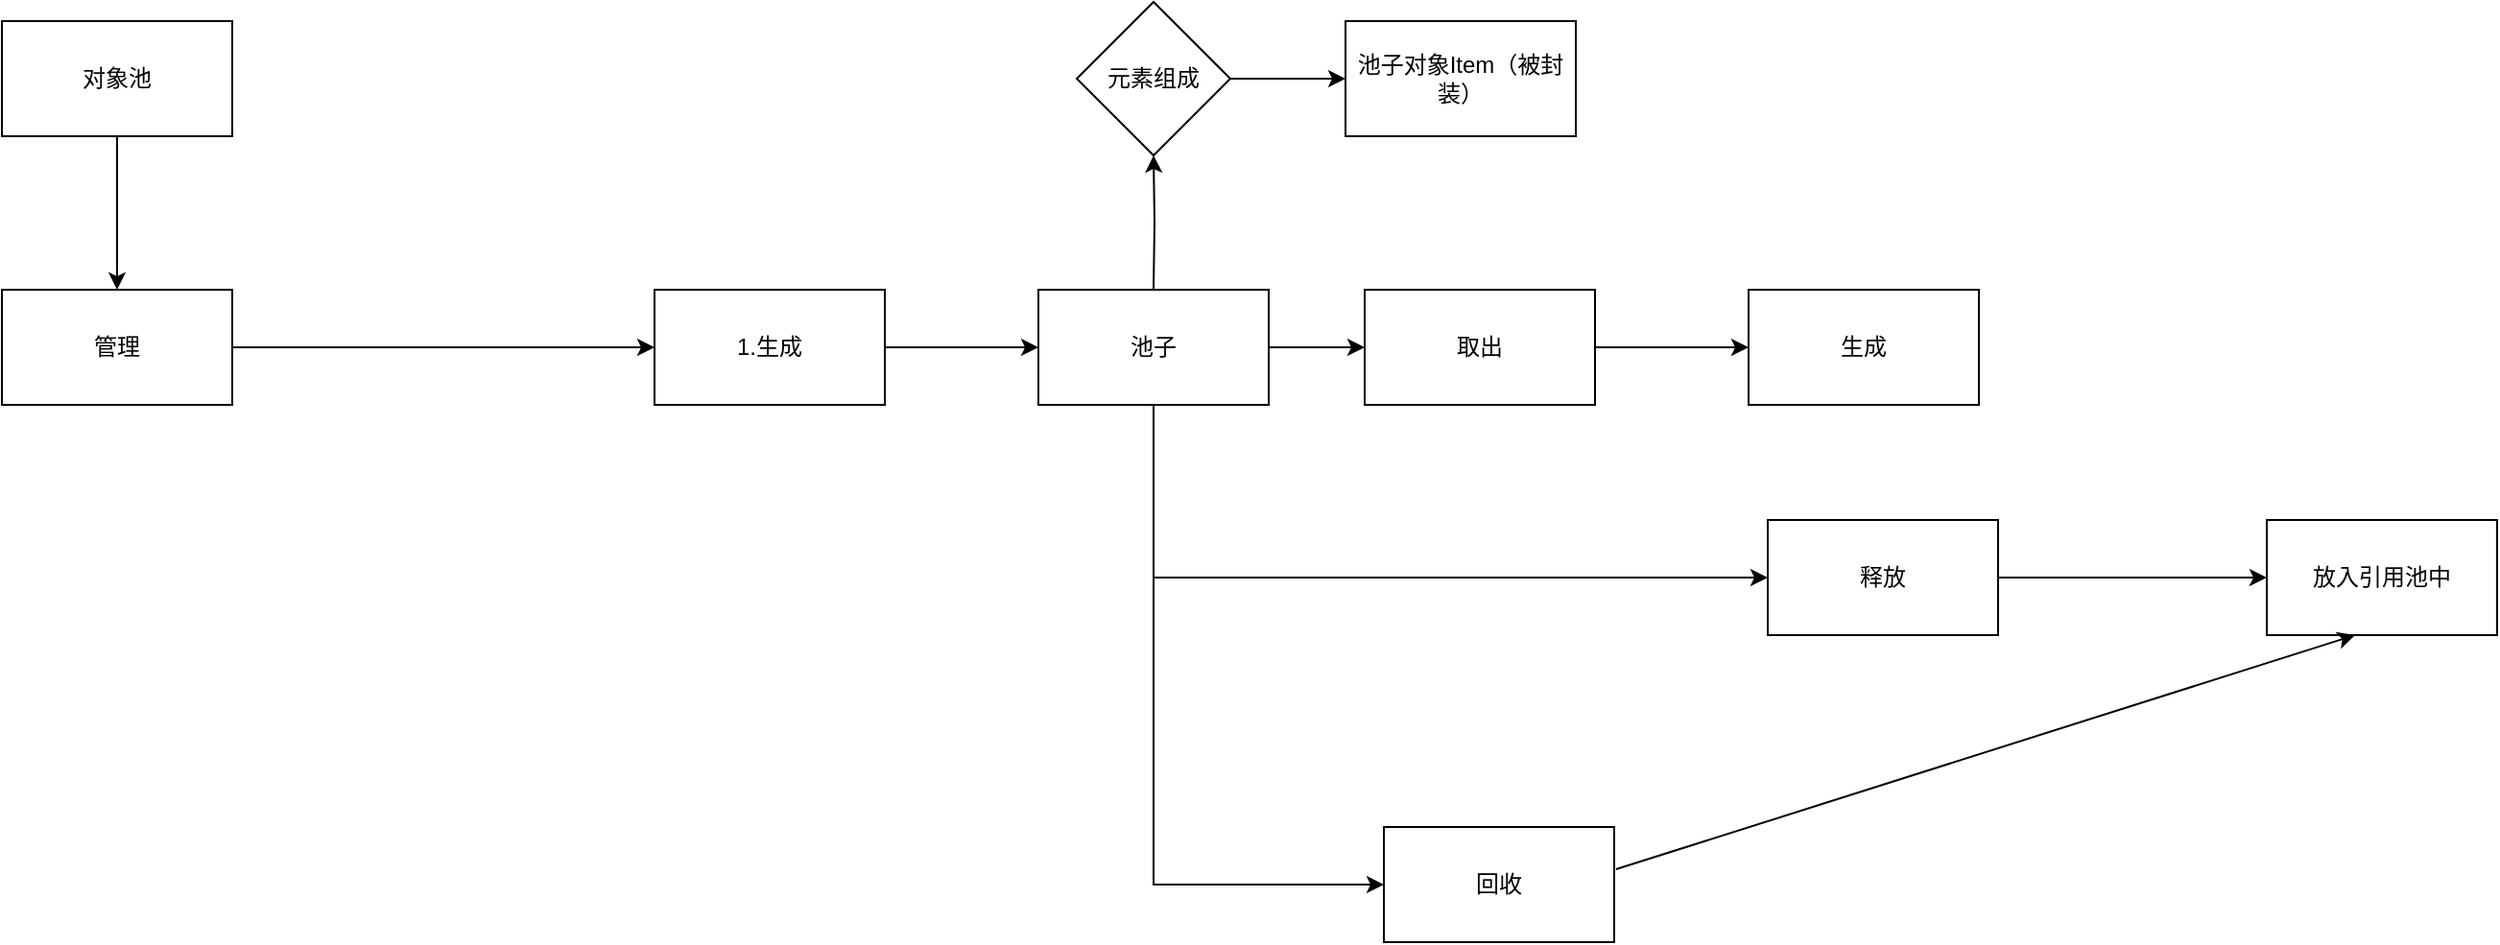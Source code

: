 <mxfile version="19.0.3" type="github">
  <diagram id="ZGKUrq4hD0NuAZbzeU3i" name="Page-1">
    <mxGraphModel dx="1422" dy="794" grid="1" gridSize="10" guides="1" tooltips="1" connect="1" arrows="1" fold="1" page="1" pageScale="1" pageWidth="827" pageHeight="1169" math="0" shadow="0">
      <root>
        <mxCell id="0" />
        <mxCell id="1" parent="0" />
        <mxCell id="8ifyzaVZ6uN9mZMzue3X-3" value="" style="edgeStyle=orthogonalEdgeStyle;rounded=0;orthogonalLoop=1;jettySize=auto;html=1;" edge="1" parent="1" source="8ifyzaVZ6uN9mZMzue3X-1" target="8ifyzaVZ6uN9mZMzue3X-2">
          <mxGeometry relative="1" as="geometry" />
        </mxCell>
        <mxCell id="8ifyzaVZ6uN9mZMzue3X-1" value="对象池" style="rounded=0;whiteSpace=wrap;html=1;" vertex="1" parent="1">
          <mxGeometry x="290" y="200" width="120" height="60" as="geometry" />
        </mxCell>
        <mxCell id="8ifyzaVZ6uN9mZMzue3X-5" value="" style="edgeStyle=orthogonalEdgeStyle;rounded=0;orthogonalLoop=1;jettySize=auto;html=1;" edge="1" parent="1" source="8ifyzaVZ6uN9mZMzue3X-2" target="8ifyzaVZ6uN9mZMzue3X-4">
          <mxGeometry relative="1" as="geometry" />
        </mxCell>
        <mxCell id="8ifyzaVZ6uN9mZMzue3X-2" value="管理" style="rounded=0;whiteSpace=wrap;html=1;" vertex="1" parent="1">
          <mxGeometry x="290" y="340" width="120" height="60" as="geometry" />
        </mxCell>
        <mxCell id="8ifyzaVZ6uN9mZMzue3X-27" value="" style="group" vertex="1" connectable="0" parent="1">
          <mxGeometry x="630" y="190" width="960" height="490" as="geometry" />
        </mxCell>
        <mxCell id="8ifyzaVZ6uN9mZMzue3X-7" value="" style="edgeStyle=orthogonalEdgeStyle;rounded=0;orthogonalLoop=1;jettySize=auto;html=1;" edge="1" parent="8ifyzaVZ6uN9mZMzue3X-27" target="8ifyzaVZ6uN9mZMzue3X-6">
          <mxGeometry relative="1" as="geometry">
            <mxPoint x="260" y="220" as="sourcePoint" />
            <Array as="points">
              <mxPoint x="260" y="460" />
            </Array>
          </mxGeometry>
        </mxCell>
        <mxCell id="8ifyzaVZ6uN9mZMzue3X-24" value="" style="edgeStyle=orthogonalEdgeStyle;rounded=0;orthogonalLoop=1;jettySize=auto;html=1;" edge="1" parent="8ifyzaVZ6uN9mZMzue3X-27" target="8ifyzaVZ6uN9mZMzue3X-23">
          <mxGeometry relative="1" as="geometry">
            <mxPoint x="260" y="150" as="sourcePoint" />
          </mxGeometry>
        </mxCell>
        <mxCell id="8ifyzaVZ6uN9mZMzue3X-4" value="1.生成" style="whiteSpace=wrap;html=1;rounded=0;" vertex="1" parent="8ifyzaVZ6uN9mZMzue3X-27">
          <mxGeometry y="150" width="120" height="60" as="geometry" />
        </mxCell>
        <mxCell id="8ifyzaVZ6uN9mZMzue3X-6" value="回收" style="whiteSpace=wrap;html=1;rounded=0;" vertex="1" parent="8ifyzaVZ6uN9mZMzue3X-27">
          <mxGeometry x="380" y="430" width="120" height="60" as="geometry" />
        </mxCell>
        <mxCell id="8ifyzaVZ6uN9mZMzue3X-8" value="释放" style="whiteSpace=wrap;html=1;rounded=0;" vertex="1" parent="8ifyzaVZ6uN9mZMzue3X-27">
          <mxGeometry x="580" y="270" width="120" height="60" as="geometry" />
        </mxCell>
        <mxCell id="8ifyzaVZ6uN9mZMzue3X-10" value="放入引用池中" style="whiteSpace=wrap;html=1;rounded=0;" vertex="1" parent="8ifyzaVZ6uN9mZMzue3X-27">
          <mxGeometry x="840" y="270" width="120" height="60" as="geometry" />
        </mxCell>
        <mxCell id="8ifyzaVZ6uN9mZMzue3X-11" value="" style="edgeStyle=orthogonalEdgeStyle;rounded=0;orthogonalLoop=1;jettySize=auto;html=1;" edge="1" parent="8ifyzaVZ6uN9mZMzue3X-27" source="8ifyzaVZ6uN9mZMzue3X-8" target="8ifyzaVZ6uN9mZMzue3X-10">
          <mxGeometry relative="1" as="geometry" />
        </mxCell>
        <mxCell id="8ifyzaVZ6uN9mZMzue3X-12" value="池子" style="whiteSpace=wrap;html=1;rounded=0;" vertex="1" parent="8ifyzaVZ6uN9mZMzue3X-27">
          <mxGeometry x="200" y="150" width="120" height="60" as="geometry" />
        </mxCell>
        <mxCell id="8ifyzaVZ6uN9mZMzue3X-13" value="" style="edgeStyle=orthogonalEdgeStyle;rounded=0;orthogonalLoop=1;jettySize=auto;html=1;" edge="1" parent="8ifyzaVZ6uN9mZMzue3X-27" source="8ifyzaVZ6uN9mZMzue3X-4" target="8ifyzaVZ6uN9mZMzue3X-12">
          <mxGeometry relative="1" as="geometry" />
        </mxCell>
        <mxCell id="8ifyzaVZ6uN9mZMzue3X-9" value="" style="edgeStyle=orthogonalEdgeStyle;rounded=0;orthogonalLoop=1;jettySize=auto;html=1;exitX=0.5;exitY=1;exitDx=0;exitDy=0;" edge="1" parent="8ifyzaVZ6uN9mZMzue3X-27" source="8ifyzaVZ6uN9mZMzue3X-12" target="8ifyzaVZ6uN9mZMzue3X-8">
          <mxGeometry relative="1" as="geometry">
            <mxPoint x="260" y="300" as="sourcePoint" />
            <Array as="points">
              <mxPoint x="260" y="300" />
            </Array>
          </mxGeometry>
        </mxCell>
        <mxCell id="8ifyzaVZ6uN9mZMzue3X-14" value="取出" style="whiteSpace=wrap;html=1;rounded=0;" vertex="1" parent="8ifyzaVZ6uN9mZMzue3X-27">
          <mxGeometry x="370" y="150" width="120" height="60" as="geometry" />
        </mxCell>
        <mxCell id="8ifyzaVZ6uN9mZMzue3X-15" value="" style="edgeStyle=orthogonalEdgeStyle;rounded=0;orthogonalLoop=1;jettySize=auto;html=1;" edge="1" parent="8ifyzaVZ6uN9mZMzue3X-27" source="8ifyzaVZ6uN9mZMzue3X-12" target="8ifyzaVZ6uN9mZMzue3X-14">
          <mxGeometry relative="1" as="geometry" />
        </mxCell>
        <mxCell id="8ifyzaVZ6uN9mZMzue3X-16" value="生成" style="whiteSpace=wrap;html=1;rounded=0;" vertex="1" parent="8ifyzaVZ6uN9mZMzue3X-27">
          <mxGeometry x="570" y="150" width="120" height="60" as="geometry" />
        </mxCell>
        <mxCell id="8ifyzaVZ6uN9mZMzue3X-20" value="" style="endArrow=classic;html=1;rounded=0;exitX=1.008;exitY=0.367;exitDx=0;exitDy=0;exitPerimeter=0;entryX=0.383;entryY=1;entryDx=0;entryDy=0;entryPerimeter=0;" edge="1" parent="8ifyzaVZ6uN9mZMzue3X-27" source="8ifyzaVZ6uN9mZMzue3X-6" target="8ifyzaVZ6uN9mZMzue3X-10">
          <mxGeometry width="50" height="50" relative="1" as="geometry">
            <mxPoint x="340" y="350" as="sourcePoint" />
            <mxPoint x="390" y="300" as="targetPoint" />
          </mxGeometry>
        </mxCell>
        <mxCell id="8ifyzaVZ6uN9mZMzue3X-23" value="元素组成" style="rhombus;whiteSpace=wrap;html=1;rounded=0;" vertex="1" parent="8ifyzaVZ6uN9mZMzue3X-27">
          <mxGeometry x="220" width="80" height="80" as="geometry" />
        </mxCell>
        <mxCell id="8ifyzaVZ6uN9mZMzue3X-25" value="池子对象Item（被封装）" style="whiteSpace=wrap;html=1;rounded=0;" vertex="1" parent="8ifyzaVZ6uN9mZMzue3X-27">
          <mxGeometry x="360" y="10" width="120" height="60" as="geometry" />
        </mxCell>
        <mxCell id="8ifyzaVZ6uN9mZMzue3X-26" value="" style="edgeStyle=orthogonalEdgeStyle;rounded=0;orthogonalLoop=1;jettySize=auto;html=1;" edge="1" parent="8ifyzaVZ6uN9mZMzue3X-27" source="8ifyzaVZ6uN9mZMzue3X-23" target="8ifyzaVZ6uN9mZMzue3X-25">
          <mxGeometry relative="1" as="geometry" />
        </mxCell>
        <mxCell id="8ifyzaVZ6uN9mZMzue3X-28" value="" style="endArrow=classic;html=1;rounded=0;entryX=0;entryY=0.5;entryDx=0;entryDy=0;" edge="1" parent="8ifyzaVZ6uN9mZMzue3X-27" target="8ifyzaVZ6uN9mZMzue3X-16">
          <mxGeometry width="50" height="50" relative="1" as="geometry">
            <mxPoint x="490" y="180" as="sourcePoint" />
            <mxPoint x="540" y="140" as="targetPoint" />
            <Array as="points">
              <mxPoint x="520" y="180" />
            </Array>
          </mxGeometry>
        </mxCell>
      </root>
    </mxGraphModel>
  </diagram>
</mxfile>
